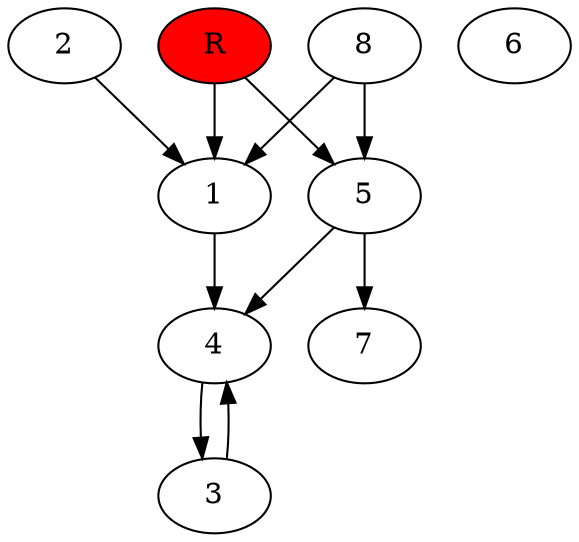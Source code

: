 digraph prb29448 {
	1
	2
	3
	4
	5
	6
	7
	8
	R [fillcolor="#ff0000" style=filled]
	1 -> 4
	2 -> 1
	3 -> 4
	4 -> 3
	5 -> 4
	5 -> 7
	8 -> 1
	8 -> 5
	R -> 1
	R -> 5
}
